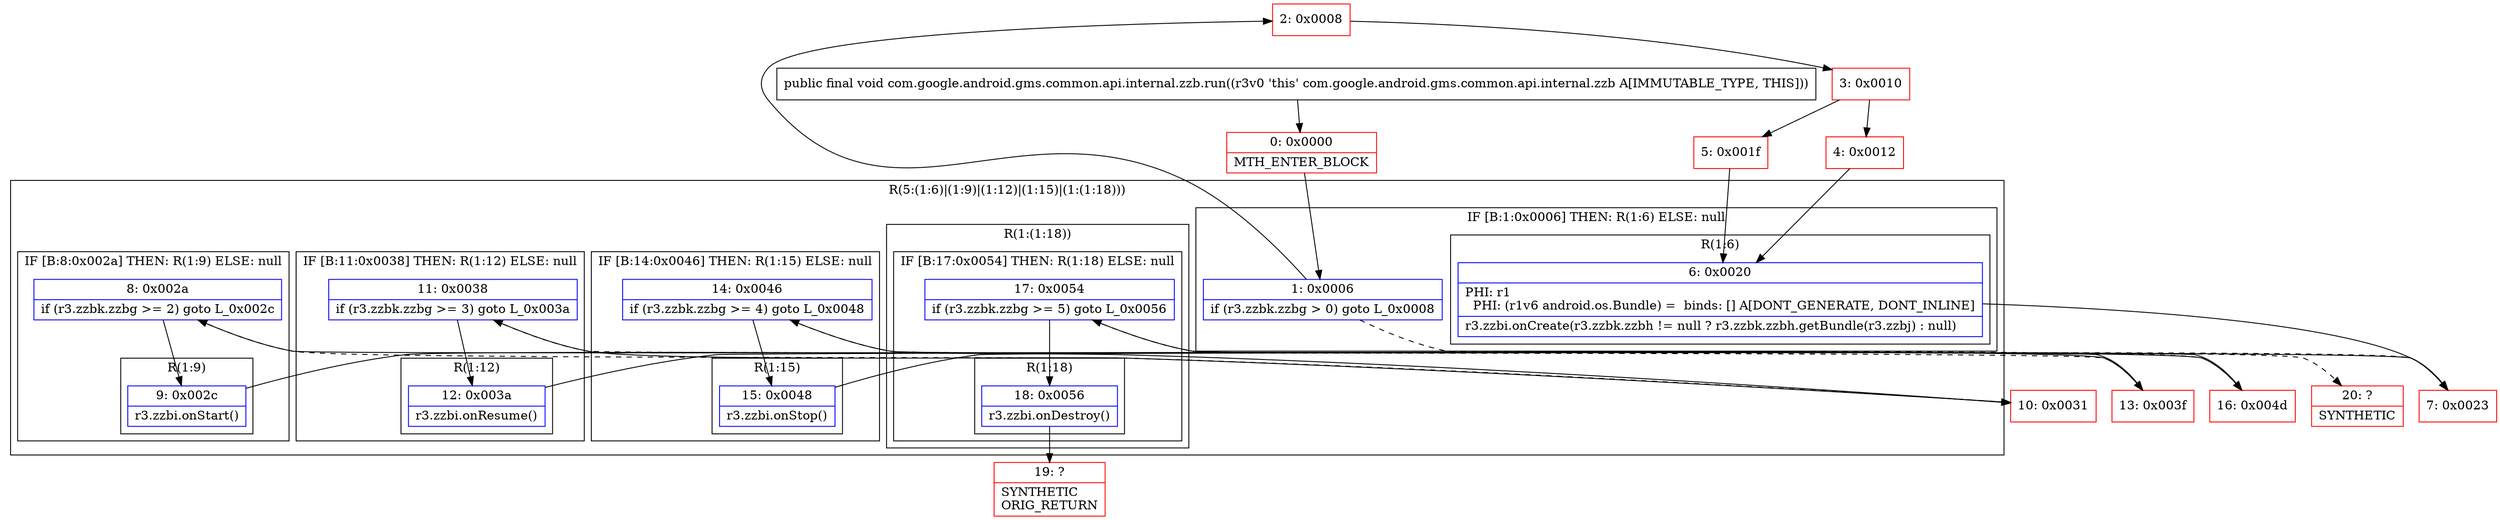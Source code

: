 digraph "CFG forcom.google.android.gms.common.api.internal.zzb.run()V" {
subgraph cluster_Region_2077563503 {
label = "R(5:(1:6)|(1:9)|(1:12)|(1:15)|(1:(1:18)))";
node [shape=record,color=blue];
subgraph cluster_IfRegion_775304683 {
label = "IF [B:1:0x0006] THEN: R(1:6) ELSE: null";
node [shape=record,color=blue];
Node_1 [shape=record,label="{1\:\ 0x0006|if (r3.zzbk.zzbg \> 0) goto L_0x0008\l}"];
subgraph cluster_Region_699675662 {
label = "R(1:6)";
node [shape=record,color=blue];
Node_6 [shape=record,label="{6\:\ 0x0020|PHI: r1 \l  PHI: (r1v6 android.os.Bundle) =  binds: [] A[DONT_GENERATE, DONT_INLINE]\l|r3.zzbi.onCreate(r3.zzbk.zzbh != null ? r3.zzbk.zzbh.getBundle(r3.zzbj) : null)\l}"];
}
}
subgraph cluster_IfRegion_550559585 {
label = "IF [B:8:0x002a] THEN: R(1:9) ELSE: null";
node [shape=record,color=blue];
Node_8 [shape=record,label="{8\:\ 0x002a|if (r3.zzbk.zzbg \>= 2) goto L_0x002c\l}"];
subgraph cluster_Region_1929756534 {
label = "R(1:9)";
node [shape=record,color=blue];
Node_9 [shape=record,label="{9\:\ 0x002c|r3.zzbi.onStart()\l}"];
}
}
subgraph cluster_IfRegion_1812157840 {
label = "IF [B:11:0x0038] THEN: R(1:12) ELSE: null";
node [shape=record,color=blue];
Node_11 [shape=record,label="{11\:\ 0x0038|if (r3.zzbk.zzbg \>= 3) goto L_0x003a\l}"];
subgraph cluster_Region_1679755354 {
label = "R(1:12)";
node [shape=record,color=blue];
Node_12 [shape=record,label="{12\:\ 0x003a|r3.zzbi.onResume()\l}"];
}
}
subgraph cluster_IfRegion_1116928111 {
label = "IF [B:14:0x0046] THEN: R(1:15) ELSE: null";
node [shape=record,color=blue];
Node_14 [shape=record,label="{14\:\ 0x0046|if (r3.zzbk.zzbg \>= 4) goto L_0x0048\l}"];
subgraph cluster_Region_481431876 {
label = "R(1:15)";
node [shape=record,color=blue];
Node_15 [shape=record,label="{15\:\ 0x0048|r3.zzbi.onStop()\l}"];
}
}
subgraph cluster_Region_1785424023 {
label = "R(1:(1:18))";
node [shape=record,color=blue];
subgraph cluster_IfRegion_1990910040 {
label = "IF [B:17:0x0054] THEN: R(1:18) ELSE: null";
node [shape=record,color=blue];
Node_17 [shape=record,label="{17\:\ 0x0054|if (r3.zzbk.zzbg \>= 5) goto L_0x0056\l}"];
subgraph cluster_Region_598617954 {
label = "R(1:18)";
node [shape=record,color=blue];
Node_18 [shape=record,label="{18\:\ 0x0056|r3.zzbi.onDestroy()\l}"];
}
}
}
}
Node_0 [shape=record,color=red,label="{0\:\ 0x0000|MTH_ENTER_BLOCK\l}"];
Node_2 [shape=record,color=red,label="{2\:\ 0x0008}"];
Node_3 [shape=record,color=red,label="{3\:\ 0x0010}"];
Node_4 [shape=record,color=red,label="{4\:\ 0x0012}"];
Node_5 [shape=record,color=red,label="{5\:\ 0x001f}"];
Node_7 [shape=record,color=red,label="{7\:\ 0x0023}"];
Node_10 [shape=record,color=red,label="{10\:\ 0x0031}"];
Node_13 [shape=record,color=red,label="{13\:\ 0x003f}"];
Node_16 [shape=record,color=red,label="{16\:\ 0x004d}"];
Node_19 [shape=record,color=red,label="{19\:\ ?|SYNTHETIC\lORIG_RETURN\l}"];
Node_20 [shape=record,color=red,label="{20\:\ ?|SYNTHETIC\l}"];
MethodNode[shape=record,label="{public final void com.google.android.gms.common.api.internal.zzb.run((r3v0 'this' com.google.android.gms.common.api.internal.zzb A[IMMUTABLE_TYPE, THIS])) }"];
MethodNode -> Node_0;
Node_1 -> Node_2;
Node_1 -> Node_7[style=dashed];
Node_6 -> Node_7;
Node_8 -> Node_9;
Node_8 -> Node_10[style=dashed];
Node_9 -> Node_10;
Node_11 -> Node_12;
Node_11 -> Node_13[style=dashed];
Node_12 -> Node_13;
Node_14 -> Node_15;
Node_14 -> Node_16[style=dashed];
Node_15 -> Node_16;
Node_17 -> Node_18;
Node_17 -> Node_20[style=dashed];
Node_18 -> Node_19;
Node_0 -> Node_1;
Node_2 -> Node_3;
Node_3 -> Node_4;
Node_3 -> Node_5;
Node_4 -> Node_6;
Node_5 -> Node_6;
Node_7 -> Node_8;
Node_10 -> Node_11;
Node_13 -> Node_14;
Node_16 -> Node_17;
}

